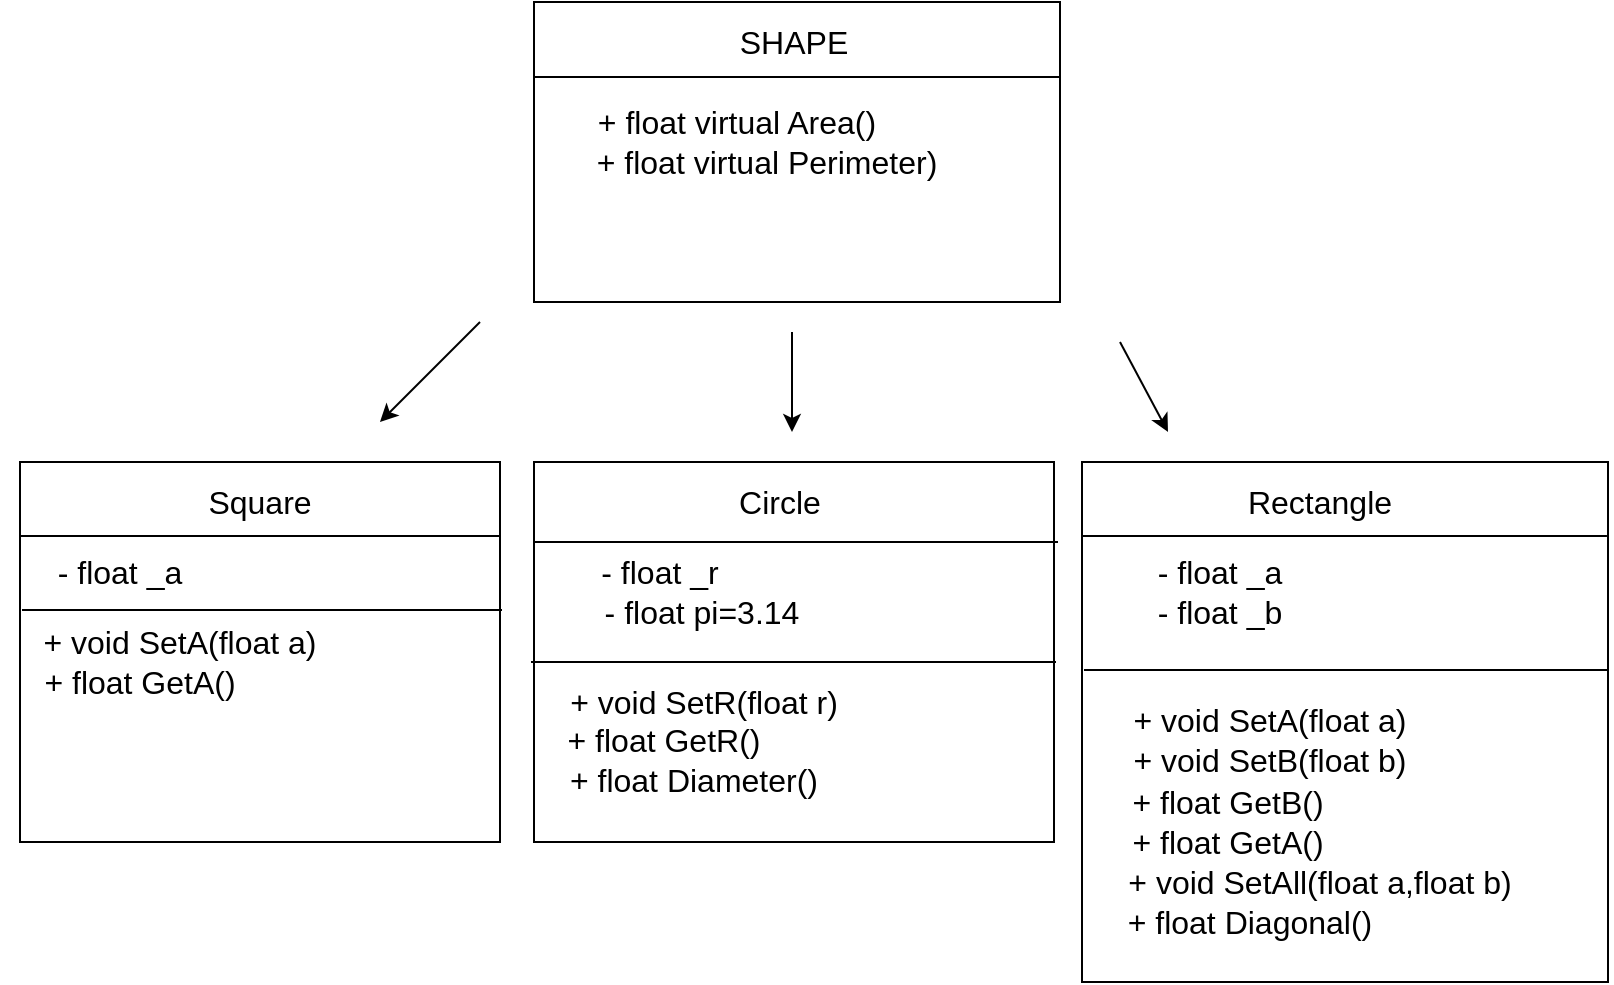 <mxfile version="12.1.3" type="device" pages="1"><diagram id="4o8jN9kYMP8rrI2zq3pk" name="Page-1"><mxGraphModel dx="1656" dy="822" grid="1" gridSize="10" guides="1" tooltips="1" connect="1" arrows="1" fold="1" page="1" pageScale="1" pageWidth="827" pageHeight="1169" math="0" shadow="0"><root><mxCell id="0"/><mxCell id="1" parent="0"/><mxCell id="DaUKUBsbbgEdgUTezqmx-1" value="" style="rounded=0;whiteSpace=wrap;html=1;" vertex="1" parent="1"><mxGeometry x="277" y="20" width="263" height="150" as="geometry"/></mxCell><mxCell id="DaUKUBsbbgEdgUTezqmx-2" value="" style="rounded=0;whiteSpace=wrap;html=1;" vertex="1" parent="1"><mxGeometry x="20" y="250" width="240" height="190" as="geometry"/></mxCell><mxCell id="DaUKUBsbbgEdgUTezqmx-3" value="" style="rounded=0;whiteSpace=wrap;html=1;" vertex="1" parent="1"><mxGeometry x="277" y="250" width="260" height="190" as="geometry"/></mxCell><mxCell id="DaUKUBsbbgEdgUTezqmx-4" value="" style="rounded=0;whiteSpace=wrap;html=1;" vertex="1" parent="1"><mxGeometry x="551" y="250" width="263" height="260" as="geometry"/></mxCell><mxCell id="DaUKUBsbbgEdgUTezqmx-6" value="" style="endArrow=classic;html=1;" edge="1" parent="1"><mxGeometry width="50" height="50" relative="1" as="geometry"><mxPoint x="406" y="185" as="sourcePoint"/><mxPoint x="406" y="235" as="targetPoint"/></mxGeometry></mxCell><mxCell id="DaUKUBsbbgEdgUTezqmx-7" value="" style="endArrow=classic;html=1;" edge="1" parent="1"><mxGeometry width="50" height="50" relative="1" as="geometry"><mxPoint x="570" y="190" as="sourcePoint"/><mxPoint x="594" y="235" as="targetPoint"/></mxGeometry></mxCell><mxCell id="DaUKUBsbbgEdgUTezqmx-9" value="" style="endArrow=none;html=1;entryX=1;entryY=0.25;entryDx=0;entryDy=0;exitX=0;exitY=0.25;exitDx=0;exitDy=0;" edge="1" parent="1" source="DaUKUBsbbgEdgUTezqmx-1" target="DaUKUBsbbgEdgUTezqmx-1"><mxGeometry width="50" height="50" relative="1" as="geometry"><mxPoint x="20" y="540" as="sourcePoint"/><mxPoint x="70" y="490" as="targetPoint"/></mxGeometry></mxCell><mxCell id="DaUKUBsbbgEdgUTezqmx-12" value="" style="endArrow=none;html=1;exitX=0;exitY=0.25;exitDx=0;exitDy=0;entryX=0.998;entryY=0.2;entryDx=0;entryDy=0;entryPerimeter=0;" edge="1" parent="1"><mxGeometry width="50" height="50" relative="1" as="geometry"><mxPoint x="551" y="287" as="sourcePoint"/><mxPoint x="813.474" y="287" as="targetPoint"/></mxGeometry></mxCell><mxCell id="DaUKUBsbbgEdgUTezqmx-13" value="" style="endArrow=none;html=1;exitX=0;exitY=0.25;exitDx=0;exitDy=0;" edge="1" parent="1"><mxGeometry width="50" height="50" relative="1" as="geometry"><mxPoint x="276.5" y="290" as="sourcePoint"/><mxPoint x="539" y="290" as="targetPoint"/></mxGeometry></mxCell><mxCell id="DaUKUBsbbgEdgUTezqmx-15" value="&lt;font style=&quot;font-size: 16px&quot;&gt;SHAPE&lt;/font&gt;" style="text;html=1;strokeColor=none;fillColor=none;align=center;verticalAlign=middle;whiteSpace=wrap;rounded=0;" vertex="1" parent="1"><mxGeometry x="387" y="30" width="40" height="20" as="geometry"/></mxCell><mxCell id="DaUKUBsbbgEdgUTezqmx-16" value="&lt;font style=&quot;font-size: 16px&quot;&gt;+ float virtual Area()&lt;/font&gt;" style="text;html=1;strokeColor=none;fillColor=none;align=center;verticalAlign=middle;whiteSpace=wrap;rounded=0;" vertex="1" parent="1"><mxGeometry x="287" y="70" width="183" height="20" as="geometry"/></mxCell><mxCell id="DaUKUBsbbgEdgUTezqmx-5" value="" style="endArrow=classic;html=1;" edge="1" parent="1"><mxGeometry width="50" height="50" relative="1" as="geometry"><mxPoint x="250" y="180" as="sourcePoint"/><mxPoint x="200" y="230" as="targetPoint"/></mxGeometry></mxCell><mxCell id="DaUKUBsbbgEdgUTezqmx-23" value="" style="endArrow=none;html=1;exitX=0;exitY=0.25;exitDx=0;exitDy=0;entryX=1;entryY=0.25;entryDx=0;entryDy=0;" edge="1" parent="1"><mxGeometry width="50" height="50" relative="1" as="geometry"><mxPoint x="21" y="324" as="sourcePoint"/><mxPoint x="261" y="324" as="targetPoint"/></mxGeometry></mxCell><mxCell id="DaUKUBsbbgEdgUTezqmx-24" value="&lt;span style=&quot;font-size: 16px&quot;&gt;Square&lt;/span&gt;" style="text;html=1;strokeColor=none;fillColor=none;align=center;verticalAlign=middle;whiteSpace=wrap;rounded=0;" vertex="1" parent="1"><mxGeometry x="90" y="260" width="100" height="20" as="geometry"/></mxCell><mxCell id="DaUKUBsbbgEdgUTezqmx-25" value="&lt;span style=&quot;font-size: 16px&quot;&gt;- float _a&lt;/span&gt;" style="text;html=1;strokeColor=none;fillColor=none;align=center;verticalAlign=middle;whiteSpace=wrap;rounded=0;" vertex="1" parent="1"><mxGeometry x="20" y="295" width="100" height="20" as="geometry"/></mxCell><mxCell id="DaUKUBsbbgEdgUTezqmx-26" value="&lt;span style=&quot;font-size: 16px&quot;&gt;+ void SetA(float a)&lt;/span&gt;" style="text;html=1;strokeColor=none;fillColor=none;align=center;verticalAlign=middle;whiteSpace=wrap;rounded=0;" vertex="1" parent="1"><mxGeometry x="30" y="330" width="140" height="20" as="geometry"/></mxCell><mxCell id="DaUKUBsbbgEdgUTezqmx-27" value="&lt;span style=&quot;font-size: 16px&quot;&gt;+ float GetA()&lt;/span&gt;" style="text;html=1;strokeColor=none;fillColor=none;align=center;verticalAlign=middle;whiteSpace=wrap;rounded=0;" vertex="1" parent="1"><mxGeometry x="10" y="350" width="140" height="20" as="geometry"/></mxCell><mxCell id="DaUKUBsbbgEdgUTezqmx-28" value="" style="endArrow=none;html=1;exitX=0;exitY=0.25;exitDx=0;exitDy=0;entryX=1;entryY=0.25;entryDx=0;entryDy=0;" edge="1" parent="1"><mxGeometry width="50" height="50" relative="1" as="geometry"><mxPoint x="20" y="287" as="sourcePoint"/><mxPoint x="260" y="287" as="targetPoint"/></mxGeometry></mxCell><mxCell id="DaUKUBsbbgEdgUTezqmx-29" value="&lt;span style=&quot;font-size: 16px&quot;&gt;Circle&lt;/span&gt;" style="text;html=1;strokeColor=none;fillColor=none;align=center;verticalAlign=middle;whiteSpace=wrap;rounded=0;" vertex="1" parent="1"><mxGeometry x="350" y="260" width="100" height="20" as="geometry"/></mxCell><mxCell id="DaUKUBsbbgEdgUTezqmx-30" value="&lt;span style=&quot;font-size: 16px&quot;&gt;+ void SetR(float r)&lt;/span&gt;" style="text;html=1;strokeColor=none;fillColor=none;align=center;verticalAlign=middle;whiteSpace=wrap;rounded=0;" vertex="1" parent="1"><mxGeometry x="292" y="360" width="140" height="20" as="geometry"/></mxCell><mxCell id="DaUKUBsbbgEdgUTezqmx-31" value="" style="endArrow=none;html=1;exitX=0;exitY=0.25;exitDx=0;exitDy=0;" edge="1" parent="1"><mxGeometry width="50" height="50" relative="1" as="geometry"><mxPoint x="275.5" y="350" as="sourcePoint"/><mxPoint x="538" y="350" as="targetPoint"/></mxGeometry></mxCell><mxCell id="DaUKUBsbbgEdgUTezqmx-32" value="&lt;span style=&quot;font-size: 16px&quot;&gt;- float _r&lt;/span&gt;" style="text;html=1;strokeColor=none;fillColor=none;align=center;verticalAlign=middle;whiteSpace=wrap;rounded=0;" vertex="1" parent="1"><mxGeometry x="290" y="295" width="100" height="20" as="geometry"/></mxCell><mxCell id="DaUKUBsbbgEdgUTezqmx-33" value="&lt;span style=&quot;font-size: 16px&quot;&gt;- float pi=3.14&lt;/span&gt;" style="text;html=1;strokeColor=none;fillColor=none;align=center;verticalAlign=middle;whiteSpace=wrap;rounded=0;" vertex="1" parent="1"><mxGeometry x="305.5" y="315" width="110" height="20" as="geometry"/></mxCell><mxCell id="DaUKUBsbbgEdgUTezqmx-34" value="&lt;span style=&quot;font-size: 16px&quot;&gt;+ float GetR()&lt;/span&gt;" style="text;html=1;strokeColor=none;fillColor=none;align=center;verticalAlign=middle;whiteSpace=wrap;rounded=0;" vertex="1" parent="1"><mxGeometry x="272" y="379" width="140" height="20" as="geometry"/></mxCell><mxCell id="DaUKUBsbbgEdgUTezqmx-35" value="&lt;span style=&quot;font-size: 16px&quot;&gt;+ float Diameter()&lt;/span&gt;" style="text;html=1;strokeColor=none;fillColor=none;align=center;verticalAlign=middle;whiteSpace=wrap;rounded=0;" vertex="1" parent="1"><mxGeometry x="287" y="399" width="140" height="20" as="geometry"/></mxCell><mxCell id="DaUKUBsbbgEdgUTezqmx-36" value="" style="endArrow=none;html=1;exitX=0;exitY=0.25;exitDx=0;exitDy=0;entryX=0.998;entryY=0.2;entryDx=0;entryDy=0;entryPerimeter=0;" edge="1" parent="1"><mxGeometry width="50" height="50" relative="1" as="geometry"><mxPoint x="552" y="354" as="sourcePoint"/><mxPoint x="814.474" y="354" as="targetPoint"/></mxGeometry></mxCell><mxCell id="DaUKUBsbbgEdgUTezqmx-37" value="&lt;span style=&quot;font-size: 16px&quot;&gt;Rectangle&lt;/span&gt;" style="text;html=1;strokeColor=none;fillColor=none;align=center;verticalAlign=middle;whiteSpace=wrap;rounded=0;" vertex="1" parent="1"><mxGeometry x="620" y="260" width="100" height="20" as="geometry"/></mxCell><mxCell id="DaUKUBsbbgEdgUTezqmx-38" value="&lt;span style=&quot;font-size: 16px&quot;&gt;- float _a&lt;/span&gt;" style="text;html=1;strokeColor=none;fillColor=none;align=center;verticalAlign=middle;whiteSpace=wrap;rounded=0;" vertex="1" parent="1"><mxGeometry x="570" y="295" width="100" height="20" as="geometry"/></mxCell><mxCell id="DaUKUBsbbgEdgUTezqmx-39" value="&lt;span style=&quot;font-size: 16px&quot;&gt;- float _b&lt;/span&gt;" style="text;html=1;strokeColor=none;fillColor=none;align=center;verticalAlign=middle;whiteSpace=wrap;rounded=0;" vertex="1" parent="1"><mxGeometry x="570" y="315" width="100" height="20" as="geometry"/></mxCell><mxCell id="DaUKUBsbbgEdgUTezqmx-40" value="&lt;span style=&quot;font-size: 16px&quot;&gt;+ void SetA(float a)&lt;/span&gt;" style="text;html=1;strokeColor=none;fillColor=none;align=center;verticalAlign=middle;whiteSpace=wrap;rounded=0;" vertex="1" parent="1"><mxGeometry x="570" y="369" width="150" height="20" as="geometry"/></mxCell><mxCell id="DaUKUBsbbgEdgUTezqmx-41" value="&lt;span style=&quot;font-size: 16px&quot;&gt;+ void SetB(float b)&lt;/span&gt;" style="text;html=1;strokeColor=none;fillColor=none;align=center;verticalAlign=middle;whiteSpace=wrap;rounded=0;" vertex="1" parent="1"><mxGeometry x="570" y="389" width="150" height="20" as="geometry"/></mxCell><mxCell id="DaUKUBsbbgEdgUTezqmx-42" value="&lt;span style=&quot;font-size: 16px&quot;&gt;+ float GetB()&lt;/span&gt;" style="text;html=1;strokeColor=none;fillColor=none;align=center;verticalAlign=middle;whiteSpace=wrap;rounded=0;" vertex="1" parent="1"><mxGeometry x="549" y="409.5" width="150" height="20" as="geometry"/></mxCell><mxCell id="DaUKUBsbbgEdgUTezqmx-43" value="&lt;span style=&quot;font-size: 16px&quot;&gt;+ float GetA()&lt;/span&gt;" style="text;html=1;strokeColor=none;fillColor=none;align=center;verticalAlign=middle;whiteSpace=wrap;rounded=0;" vertex="1" parent="1"><mxGeometry x="549" y="430" width="150" height="20" as="geometry"/></mxCell><mxCell id="DaUKUBsbbgEdgUTezqmx-44" value="&lt;span style=&quot;font-size: 16px&quot;&gt;+ void SetAll(float a,float b)&lt;/span&gt;" style="text;html=1;strokeColor=none;fillColor=none;align=center;verticalAlign=middle;whiteSpace=wrap;rounded=0;" vertex="1" parent="1"><mxGeometry x="570" y="450" width="200" height="20" as="geometry"/></mxCell><mxCell id="DaUKUBsbbgEdgUTezqmx-48" value="&lt;span style=&quot;font-size: 16px&quot;&gt;+ float Diagonal()&lt;/span&gt;" style="text;html=1;strokeColor=none;fillColor=none;align=center;verticalAlign=middle;whiteSpace=wrap;rounded=0;" vertex="1" parent="1"><mxGeometry x="560" y="470" width="150" height="20" as="geometry"/></mxCell><mxCell id="DaUKUBsbbgEdgUTezqmx-49" value="&lt;font style=&quot;font-size: 16px&quot;&gt;+ float virtual Perimeter)&lt;/font&gt;" style="text;html=1;strokeColor=none;fillColor=none;align=center;verticalAlign=middle;whiteSpace=wrap;rounded=0;" vertex="1" parent="1"><mxGeometry x="287" y="90" width="213" height="20" as="geometry"/></mxCell></root></mxGraphModel></diagram></mxfile>